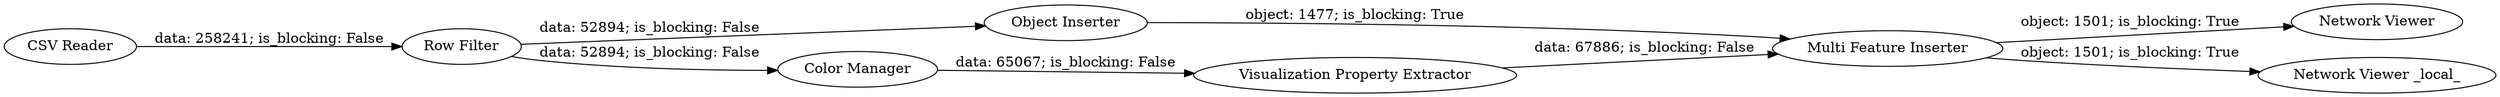digraph {
	"-8657173354481175942_5" [label="Row Filter"]
	"-8657173354481175942_3" [label="Object Inserter"]
	"-8657173354481175942_6" [label="Color Manager"]
	"-8657173354481175942_7" [label="Visualization Property Extractor"]
	"-8657173354481175942_13" [label="Network Viewer"]
	"-8657173354481175942_12" [label="Network Viewer _local_"]
	"-8657173354481175942_8" [label="Multi Feature Inserter"]
	"-8657173354481175942_1" [label="CSV Reader"]
	"-8657173354481175942_6" -> "-8657173354481175942_7" [label="data: 65067; is_blocking: False"]
	"-8657173354481175942_7" -> "-8657173354481175942_8" [label="data: 67886; is_blocking: False"]
	"-8657173354481175942_5" -> "-8657173354481175942_6" [label="data: 52894; is_blocking: False"]
	"-8657173354481175942_1" -> "-8657173354481175942_5" [label="data: 258241; is_blocking: False"]
	"-8657173354481175942_3" -> "-8657173354481175942_8" [label="object: 1477; is_blocking: True"]
	"-8657173354481175942_8" -> "-8657173354481175942_13" [label="object: 1501; is_blocking: True"]
	"-8657173354481175942_5" -> "-8657173354481175942_3" [label="data: 52894; is_blocking: False"]
	"-8657173354481175942_8" -> "-8657173354481175942_12" [label="object: 1501; is_blocking: True"]
	rankdir=LR
}
